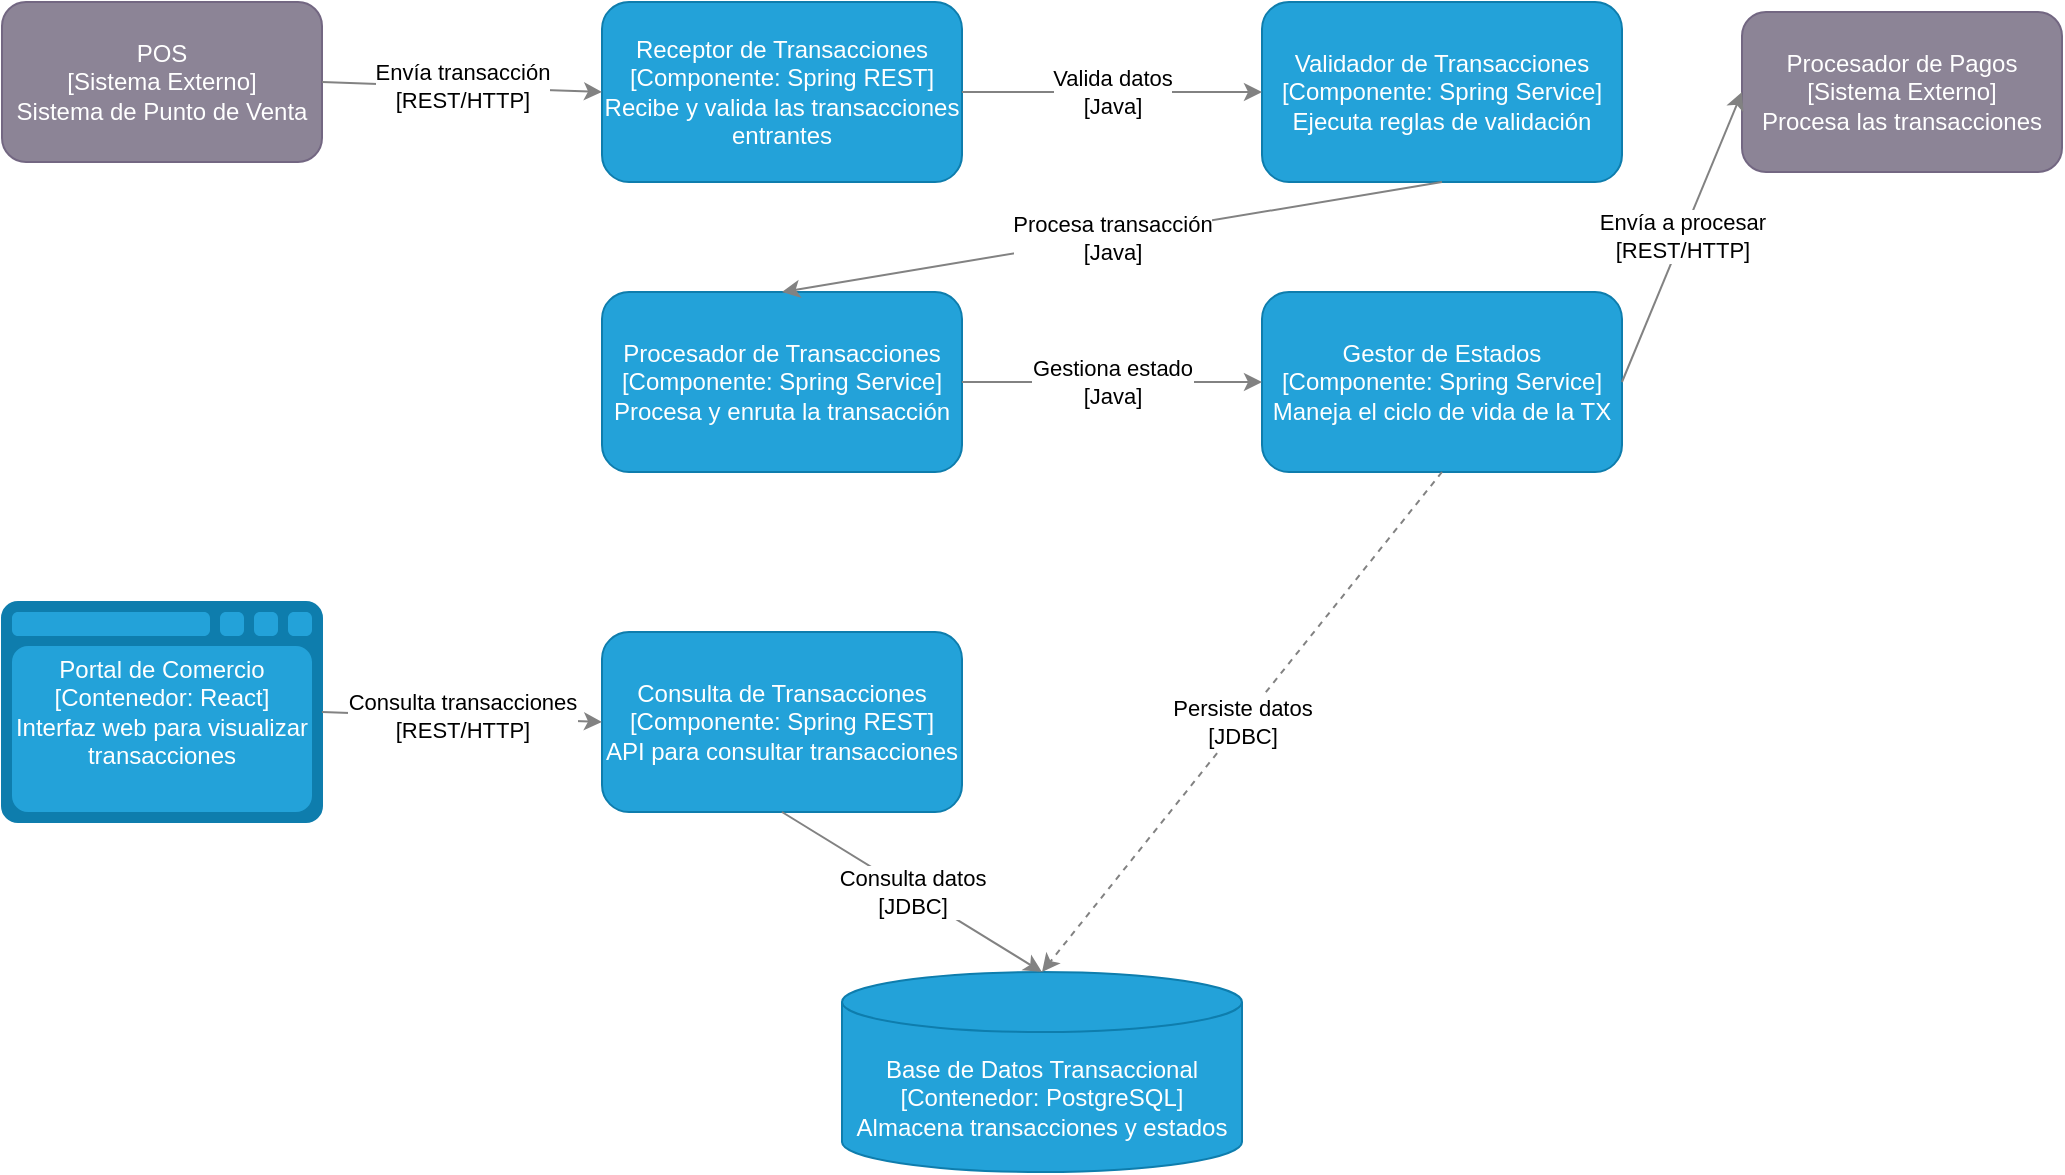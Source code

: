 <mxfile version="26.0.11">
  <diagram name="Microservicio de Transacción C3" id="jXBFUEjse5fDsVkTgEGG">
    <mxGraphModel dx="2049" dy="1103" grid="1" gridSize="10" guides="1" tooltips="1" connect="1" arrows="1" fold="1" page="1" pageScale="1" pageWidth="827" pageHeight="1169" math="0" shadow="0">
      <root>
        <mxCell id="0" />
        <mxCell id="1" parent="0" />
        <mxCell id="8yNeVxK6-ItUeaATUdKr-2" value="POS&#xa;[Sistema Externo]&#xa;Sistema de Punto de Venta" style="rounded=1;whiteSpace=wrap;html=1;fillColor=#8C8496;fontColor=#ffffff;strokeColor=#736782;" vertex="1" parent="1">
          <mxGeometry x="10" y="590" width="160" height="80" as="geometry" />
        </mxCell>
        <mxCell id="8yNeVxK6-ItUeaATUdKr-3" value="Procesador de Pagos&#xa;[Sistema Externo]&#xa;Procesa las transacciones" style="rounded=1;whiteSpace=wrap;html=1;fillColor=#8C8496;fontColor=#ffffff;strokeColor=#736782;" vertex="1" parent="1">
          <mxGeometry x="880" y="595" width="160" height="80" as="geometry" />
        </mxCell>
        <mxCell id="8yNeVxK6-ItUeaATUdKr-4" value="Portal de Comercio&#xa;[Contenedor: React]&#xa;Interfaz web para visualizar transacciones" style="shape=mxgraph.c4.webBrowserContainer2;whiteSpace=wrap;html=1;boundedLbl=1;rounded=0;labelBackgroundColor=none;fillColor=#23A2D9;strokeColor=#0E7DAD;fontColor=#ffffff;strokeColor2=#0E7DAD;fontSize=12;align=center;" vertex="1" parent="1">
          <mxGeometry x="10" y="890" width="160" height="110" as="geometry" />
        </mxCell>
        <mxCell id="8yNeVxK6-ItUeaATUdKr-5" value="Receptor de Transacciones&#xa;[Componente: Spring REST]&#xa;Recibe y valida las transacciones entrantes" style="rounded=1;whiteSpace=wrap;html=1;fillColor=#23A2D9;strokeColor=#0E7DAD;fontColor=#ffffff;" vertex="1" parent="1">
          <mxGeometry x="310" y="590" width="180" height="90" as="geometry" />
        </mxCell>
        <mxCell id="8yNeVxK6-ItUeaATUdKr-6" value="Validador de Transacciones&#xa;[Componente: Spring Service]&#xa;Ejecuta reglas de validación" style="rounded=1;whiteSpace=wrap;html=1;fillColor=#23A2D9;strokeColor=#0E7DAD;fontColor=#ffffff;" vertex="1" parent="1">
          <mxGeometry x="640" y="590" width="180" height="90" as="geometry" />
        </mxCell>
        <mxCell id="8yNeVxK6-ItUeaATUdKr-7" value="Procesador de Transacciones&#xa;[Componente: Spring Service]&#xa;Procesa y enruta la transacción" style="rounded=1;whiteSpace=wrap;html=1;fillColor=#23A2D9;strokeColor=#0E7DAD;fontColor=#ffffff;" vertex="1" parent="1">
          <mxGeometry x="310" y="735" width="180" height="90" as="geometry" />
        </mxCell>
        <mxCell id="8yNeVxK6-ItUeaATUdKr-8" value="Gestor de Estados&#xa;[Componente: Spring Service]&#xa;Maneja el ciclo de vida de la TX" style="rounded=1;whiteSpace=wrap;html=1;fillColor=#23A2D9;strokeColor=#0E7DAD;fontColor=#ffffff;" vertex="1" parent="1">
          <mxGeometry x="640" y="735" width="180" height="90" as="geometry" />
        </mxCell>
        <mxCell id="8yNeVxK6-ItUeaATUdKr-9" value="Consulta de Transacciones&#xa;[Componente: Spring REST]&#xa;API para consultar transacciones" style="rounded=1;whiteSpace=wrap;html=1;fillColor=#23A2D9;strokeColor=#0E7DAD;fontColor=#ffffff;" vertex="1" parent="1">
          <mxGeometry x="310" y="905" width="180" height="90" as="geometry" />
        </mxCell>
        <mxCell id="8yNeVxK6-ItUeaATUdKr-10" value="Base de Datos Transaccional&#xa;[Contenedor: PostgreSQL]&#xa;Almacena transacciones y estados" style="shape=cylinder3;whiteSpace=wrap;html=1;boundedLbl=1;size=15;fillColor=#23A2D9;strokeColor=#0E7DAD;fontColor=#ffffff;" vertex="1" parent="1">
          <mxGeometry x="430" y="1075" width="200" height="100" as="geometry" />
        </mxCell>
        <mxCell id="8yNeVxK6-ItUeaATUdKr-11" value="Envía transacción&#xa;[REST/HTTP]" style="endArrow=classic;html=1;exitX=1;exitY=0.5;entryX=0;entryY=0.5;strokeColor=#828282;" edge="1" parent="1" source="8yNeVxK6-ItUeaATUdKr-2" target="8yNeVxK6-ItUeaATUdKr-5">
          <mxGeometry relative="1" as="geometry" />
        </mxCell>
        <mxCell id="8yNeVxK6-ItUeaATUdKr-12" value="Valida datos&#xa;[Java]" style="endArrow=classic;html=1;exitX=1;exitY=0.5;entryX=0;entryY=0.5;strokeColor=#828282;" edge="1" parent="1" source="8yNeVxK6-ItUeaATUdKr-5" target="8yNeVxK6-ItUeaATUdKr-6">
          <mxGeometry relative="1" as="geometry" />
        </mxCell>
        <mxCell id="8yNeVxK6-ItUeaATUdKr-13" value="Procesa transacción&#xa;[Java]" style="endArrow=classic;html=1;exitX=0.5;exitY=1;entryX=0.5;entryY=0;strokeColor=#828282;" edge="1" parent="1" source="8yNeVxK6-ItUeaATUdKr-6" target="8yNeVxK6-ItUeaATUdKr-7">
          <mxGeometry relative="1" as="geometry" />
        </mxCell>
        <mxCell id="8yNeVxK6-ItUeaATUdKr-14" value="Gestiona estado&#xa;[Java]" style="endArrow=classic;html=1;exitX=1;exitY=0.5;entryX=0;entryY=0.5;strokeColor=#828282;" edge="1" parent="1" source="8yNeVxK6-ItUeaATUdKr-7" target="8yNeVxK6-ItUeaATUdKr-8">
          <mxGeometry relative="1" as="geometry" />
        </mxCell>
        <mxCell id="8yNeVxK6-ItUeaATUdKr-15" value="Envía a procesar&#xa;[REST/HTTP]" style="endArrow=classic;html=1;exitX=1;exitY=0.5;entryX=0;entryY=0.5;strokeColor=#828282;" edge="1" parent="1" source="8yNeVxK6-ItUeaATUdKr-8" target="8yNeVxK6-ItUeaATUdKr-3">
          <mxGeometry relative="1" as="geometry" />
        </mxCell>
        <mxCell id="8yNeVxK6-ItUeaATUdKr-16" value="Consulta datos&#xa;[JDBC]" style="endArrow=classic;html=1;exitX=0.5;exitY=1;entryX=0.5;entryY=0;strokeColor=#828282;" edge="1" parent="1" source="8yNeVxK6-ItUeaATUdKr-9" target="8yNeVxK6-ItUeaATUdKr-10">
          <mxGeometry relative="1" as="geometry" />
        </mxCell>
        <mxCell id="8yNeVxK6-ItUeaATUdKr-17" value="Consulta transacciones&#xa;[REST/HTTP]" style="endArrow=classic;html=1;exitX=1;exitY=0.5;entryX=0;entryY=0.5;strokeColor=#828282;" edge="1" parent="1" source="8yNeVxK6-ItUeaATUdKr-4" target="8yNeVxK6-ItUeaATUdKr-9">
          <mxGeometry relative="1" as="geometry" />
        </mxCell>
        <mxCell id="8yNeVxK6-ItUeaATUdKr-18" value="Persiste datos&#xa;[JDBC]" style="endArrow=classic;html=1;exitX=0.5;exitY=1;entryX=0.5;entryY=0;dashed=1;strokeColor=#828282;" edge="1" parent="1" source="8yNeVxK6-ItUeaATUdKr-8" target="8yNeVxK6-ItUeaATUdKr-10">
          <mxGeometry relative="1" as="geometry" />
        </mxCell>
      </root>
    </mxGraphModel>
  </diagram>
</mxfile>
